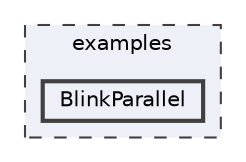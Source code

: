 digraph "/home/runner/work/FastLED/FastLED/examples/BlinkParallel"
{
 // INTERACTIVE_SVG=YES
 // LATEX_PDF_SIZE
  bgcolor="transparent";
  edge [fontname=Helvetica,fontsize=10,labelfontname=Helvetica,labelfontsize=10];
  node [fontname=Helvetica,fontsize=10,shape=box,height=0.2,width=0.4];
  compound=true
  subgraph clusterdir_d28a4824dc47e487b107a5db32ef43c4 {
    graph [ bgcolor="#edf0f7", pencolor="grey25", label="examples", fontname=Helvetica,fontsize=10 style="filled,dashed", URL="dir_d28a4824dc47e487b107a5db32ef43c4.html",tooltip=""]
  dir_ff1c3822ae637bf2e9e5f215088a4795 [label="BlinkParallel", fillcolor="#edf0f7", color="grey25", style="filled,bold", URL="dir_ff1c3822ae637bf2e9e5f215088a4795.html",tooltip=""];
  }
}
